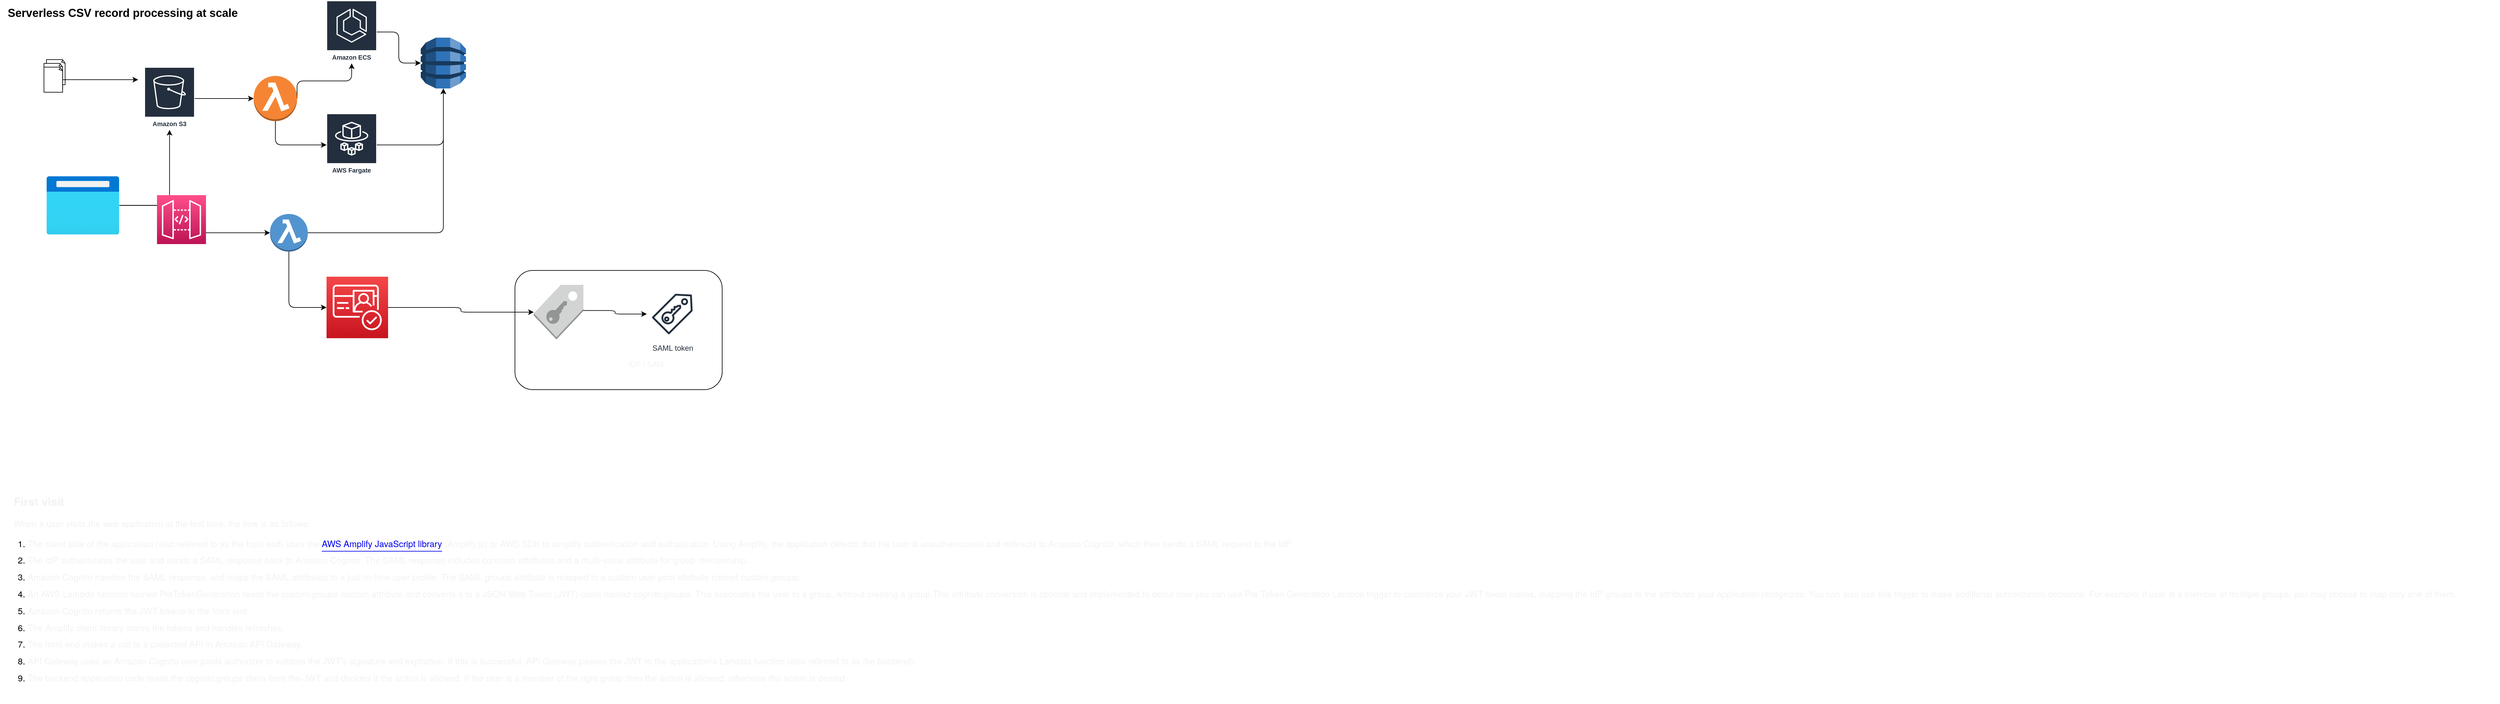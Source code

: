<mxfile>
    <diagram id="37RX6528LyiwZoB9N7dY" name="Page-1">
        <mxGraphModel dx="1812" dy="1054" grid="1" gridSize="10" guides="1" tooltips="1" connect="1" arrows="1" fold="1" page="1" pageScale="1" pageWidth="827" pageHeight="1169" math="0" shadow="0">
            <root>
                <mxCell id="0"/>
                <mxCell id="1" parent="0"/>
                <mxCell id="10" style="edgeStyle=none;html=1;entryX=0;entryY=0.5;entryDx=0;entryDy=0;entryPerimeter=0;" edge="1" parent="1" source="2" target="3">
                    <mxGeometry relative="1" as="geometry"/>
                </mxCell>
                <mxCell id="2" value="Amazon S3" style="sketch=0;outlineConnect=0;fontColor=#232F3E;gradientColor=none;strokeColor=#ffffff;fillColor=#232F3E;dashed=0;verticalLabelPosition=middle;verticalAlign=bottom;align=center;html=1;whiteSpace=wrap;fontSize=10;fontStyle=1;spacing=3;shape=mxgraph.aws4.productIcon;prIcon=mxgraph.aws4.s3;" vertex="1" parent="1">
                    <mxGeometry x="240" y="126" width="80" height="100" as="geometry"/>
                </mxCell>
                <mxCell id="12" style="edgeStyle=orthogonalEdgeStyle;html=1;exitX=0.5;exitY=1;exitDx=0;exitDy=0;exitPerimeter=0;" edge="1" parent="1" source="3" target="5">
                    <mxGeometry relative="1" as="geometry">
                        <mxPoint x="500" y="220" as="targetPoint"/>
                    </mxGeometry>
                </mxCell>
                <mxCell id="13" style="edgeStyle=elbowEdgeStyle;elbow=vertical;html=1;exitX=1;exitY=0.5;exitDx=0;exitDy=0;exitPerimeter=0;" edge="1" parent="1" source="3" target="4">
                    <mxGeometry relative="1" as="geometry"/>
                </mxCell>
                <mxCell id="3" value="" style="outlineConnect=0;dashed=0;verticalLabelPosition=bottom;verticalAlign=top;align=center;html=1;shape=mxgraph.aws3.lambda_function;fillColor=#F58534;gradientColor=none;" vertex="1" parent="1">
                    <mxGeometry x="414" y="140" width="69" height="72" as="geometry"/>
                </mxCell>
                <mxCell id="15" style="edgeStyle=orthogonalEdgeStyle;html=1;elbow=vertical;" edge="1" parent="1" source="4" target="14">
                    <mxGeometry relative="1" as="geometry"/>
                </mxCell>
                <mxCell id="4" value="Amazon ECS" style="sketch=0;outlineConnect=0;fontColor=#232F3E;gradientColor=none;strokeColor=#ffffff;fillColor=#232F3E;dashed=0;verticalLabelPosition=middle;verticalAlign=bottom;align=center;html=1;whiteSpace=wrap;fontSize=10;fontStyle=1;spacing=3;shape=mxgraph.aws4.productIcon;prIcon=mxgraph.aws4.ecs;" vertex="1" parent="1">
                    <mxGeometry x="530" y="20" width="80" height="100" as="geometry"/>
                </mxCell>
                <mxCell id="16" style="edgeStyle=orthogonalEdgeStyle;html=1;elbow=vertical;" edge="1" parent="1" source="5" target="14">
                    <mxGeometry relative="1" as="geometry"/>
                </mxCell>
                <mxCell id="5" value="AWS Fargate" style="sketch=0;outlineConnect=0;fontColor=#232F3E;gradientColor=none;strokeColor=#ffffff;fillColor=#232F3E;dashed=0;verticalLabelPosition=middle;verticalAlign=bottom;align=center;html=1;whiteSpace=wrap;fontSize=10;fontStyle=1;spacing=3;shape=mxgraph.aws4.productIcon;prIcon=mxgraph.aws4.fargate;" vertex="1" parent="1">
                    <mxGeometry x="530" y="200" width="80" height="100" as="geometry"/>
                </mxCell>
                <mxCell id="6" value="" style="whiteSpace=wrap;html=1;shape=mxgraph.basic.document" vertex="1" parent="1">
                    <mxGeometry x="84" y="114" width="30" height="40" as="geometry"/>
                </mxCell>
                <mxCell id="7" value="" style="whiteSpace=wrap;html=1;shape=mxgraph.basic.document" vertex="1" parent="1">
                    <mxGeometry x="80" y="120" width="30" height="40" as="geometry"/>
                </mxCell>
                <mxCell id="9" style="edgeStyle=none;html=1;exitX=1;exitY=0.5;exitDx=0;exitDy=0;exitPerimeter=0;" edge="1" parent="1" source="8">
                    <mxGeometry relative="1" as="geometry">
                        <mxPoint x="230" y="146" as="targetPoint"/>
                    </mxGeometry>
                </mxCell>
                <mxCell id="8" value="" style="whiteSpace=wrap;html=1;shape=mxgraph.basic.document" vertex="1" parent="1">
                    <mxGeometry x="80" y="126" width="30" height="40" as="geometry"/>
                </mxCell>
                <mxCell id="14" value="" style="outlineConnect=0;dashed=0;verticalLabelPosition=bottom;verticalAlign=top;align=center;html=1;shape=mxgraph.aws3.dynamo_db;fillColor=#2E73B8;gradientColor=none;" vertex="1" parent="1">
                    <mxGeometry x="680" y="79" width="72" height="81" as="geometry"/>
                </mxCell>
                <mxCell id="18" style="edgeStyle=orthogonalEdgeStyle;html=1;exitX=1;exitY=0.5;exitDx=0;exitDy=0;exitPerimeter=0;elbow=vertical;" edge="1" parent="1" source="17" target="14">
                    <mxGeometry relative="1" as="geometry"/>
                </mxCell>
                <mxCell id="25" style="edgeStyle=orthogonalEdgeStyle;html=1;exitX=0.5;exitY=1;exitDx=0;exitDy=0;exitPerimeter=0;entryX=0;entryY=0.5;entryDx=0;entryDy=0;entryPerimeter=0;fontColor=#f3f2f2;elbow=vertical;" edge="1" parent="1" source="17" target="24">
                    <mxGeometry relative="1" as="geometry"/>
                </mxCell>
                <mxCell id="17" value="" style="outlineConnect=0;dashed=0;verticalLabelPosition=bottom;verticalAlign=top;align=center;html=1;shape=mxgraph.aws3.lambda_function;fillColor=#5294CF;gradientColor=none;" vertex="1" parent="1">
                    <mxGeometry x="440" y="360" width="60" height="60" as="geometry"/>
                </mxCell>
                <mxCell id="20" style="edgeStyle=orthogonalEdgeStyle;html=1;elbow=vertical;" edge="1" parent="1" source="19" target="17">
                    <mxGeometry relative="1" as="geometry"/>
                </mxCell>
                <mxCell id="21" style="edgeStyle=orthogonalEdgeStyle;html=1;elbow=vertical;" edge="1" parent="1" source="19" target="2">
                    <mxGeometry relative="1" as="geometry"/>
                </mxCell>
                <mxCell id="19" value="" style="aspect=fixed;html=1;points=[];align=center;image;fontSize=12;image=img/lib/azure2/general/Browser.svg;" vertex="1" parent="1">
                    <mxGeometry x="84" y="300" width="116" height="92.8" as="geometry"/>
                </mxCell>
                <mxCell id="22" value="Serverless CSV record processing at scale&lt;br style=&quot;font-size: 18px;&quot;&gt;" style="text;html=1;align=center;verticalAlign=middle;resizable=0;points=[];autosize=1;strokeColor=none;fillColor=none;fontSize=18;fontStyle=1" vertex="1" parent="1">
                    <mxGeometry x="10" y="20" width="390" height="40" as="geometry"/>
                </mxCell>
                <mxCell id="23" value="&lt;h2 style=&quot;box-sizing: border-box; font-family: AmazonEmber, &amp;quot;Helvetica Neue&amp;quot;, Helvetica, Arial, sans-serif;&quot;&gt;&lt;font color=&quot;#f3f2f2&quot;&gt;First visit&lt;/font&gt;&lt;/h2&gt;&lt;p style=&quot;box-sizing: border-box; margin-top: 15px; margin-bottom: 15px; font-family: AmazonEmber, &amp;quot;Helvetica Neue&amp;quot;, Helvetica, Arial, sans-serif; font-size: 14px;&quot;&gt;&lt;font color=&quot;#f3f2f2&quot;&gt;When a user visits the web application at the first time, the flow is as follows:&lt;/font&gt;&lt;/p&gt;&lt;ol style=&quot;box-sizing: border-box; margin: 0px 0px 0px 2px; padding: 0px 0px 0px 20px; font-family: AmazonEmber, &amp;quot;Helvetica Neue&amp;quot;, Helvetica, Arial, sans-serif; font-size: 14px;&quot;&gt;&lt;li style=&quot;box-sizing: border-box; margin-bottom: 10px;&quot;&gt;&lt;font color=&quot;#f3f2f2&quot;&gt;The client side of the application (also referred to as the front end) uses the&amp;nbsp;&lt;a style=&quot;box-sizing: border-box; outline: 0px; background-color: transparent; text-underline-offset: 0.4rem;&quot; rel=&quot;noopener noreferrer&quot; target=&quot;_blank&quot; href=&quot;https://docs.aws.amazon.com/AmazonS3/latest/dev/using-aws-amplify.html&quot;&gt;AWS Amplify JavaScript library&lt;/a&gt;&amp;nbsp;(Amplify.js) or AWS SDK to simplify authentication and authorization. Using Amplify, the application detects that the user is unauthenticated and redirects to Amazon Cognito, which then sends a SAML request to the IdP.&lt;/font&gt;&lt;/li&gt;&lt;li style=&quot;box-sizing: border-box; margin-bottom: 10px;&quot;&gt;&lt;font color=&quot;#f3f2f2&quot;&gt;The IdP authenticates the user and sends a SAML response back to Amazon Cognito. The SAML response includes common attributes and a multi-value attribute for group membership.&lt;/font&gt;&lt;/li&gt;&lt;li style=&quot;box-sizing: border-box; margin-bottom: 10px;&quot;&gt;&lt;font color=&quot;#f3f2f2&quot;&gt;Amazon Cognito handles the SAML response, and maps the SAML attributes to a just-in-time user profile. The SAML&amp;nbsp;&lt;em style=&quot;box-sizing: border-box;&quot;&gt;groups&lt;/em&gt;&amp;nbsp;attribute is mapped to a custom user pool attribute named&amp;nbsp;&lt;em style=&quot;box-sizing: border-box;&quot;&gt;custom:groups&lt;/em&gt;.&lt;/font&gt;&lt;/li&gt;&lt;li style=&quot;box-sizing: border-box; margin-bottom: 10px;&quot;&gt;&lt;font color=&quot;#f3f2f2&quot;&gt;An AWS Lambda function named PreTokenGeneration reads the&amp;nbsp;&lt;em style=&quot;box-sizing: border-box;&quot;&gt;custom:groups&lt;/em&gt;&amp;nbsp;custom attribute and converts it to a JSON Web Token (JWT) claim named&amp;nbsp;&lt;em style=&quot;box-sizing: border-box;&quot;&gt;cognito:groups&lt;/em&gt;. This associates the user to a group, without creating a group.This attribute conversion is optional and implemented to demo how you can use Pre Token Generation Lambda trigger to customize your JWT token claims, mapping the IdP groups to the attributes your application recognizes. You can also use this trigger to make additional authorization decisions. For example, if user is a member of multiple groups, you may choose to map only one of them.&lt;/font&gt;&lt;/li&gt;&lt;li style=&quot;box-sizing: border-box; margin-bottom: 10px;&quot;&gt;&lt;font color=&quot;#f3f2f2&quot;&gt;Amazon Cognito returns the JWT tokens to the front end.&lt;/font&gt;&lt;/li&gt;&lt;li style=&quot;box-sizing: border-box; margin-bottom: 10px;&quot;&gt;&lt;font color=&quot;#f3f2f2&quot;&gt;The Amplify client library stores the tokens and handles refreshes.&lt;/font&gt;&lt;/li&gt;&lt;li style=&quot;box-sizing: border-box; margin-bottom: 10px;&quot;&gt;&lt;font color=&quot;#f3f2f2&quot;&gt;The front end makes a call to a protected API in Amazon API Gateway.&lt;/font&gt;&lt;/li&gt;&lt;li style=&quot;box-sizing: border-box; margin-bottom: 10px;&quot;&gt;&lt;font color=&quot;#f3f2f2&quot;&gt;API Gateway uses an Amazon Cognito user pools authorizer to validate the JWT’s signature and expiration. If this is successful, API Gateway passes the JWT to the application’s Lambda function (also referred to as the&amp;nbsp;&lt;em style=&quot;box-sizing: border-box;&quot;&gt;backend&lt;/em&gt;).&lt;/font&gt;&lt;/li&gt;&lt;li style=&quot;box-sizing: border-box; margin-bottom: 0px;&quot;&gt;&lt;font color=&quot;#f3f2f2&quot;&gt;The backend application code reads the&amp;nbsp;&lt;em style=&quot;box-sizing: border-box;&quot;&gt;cognito:groups&lt;/em&gt;&amp;nbsp;claim from the JWT and decides if the action is allowed. If the user is a member of the right group then the action is allowed, otherwise the action is denied.&lt;/font&gt;&lt;/li&gt;&lt;/ol&gt;" style="text;html=1;align=left;verticalAlign=middle;resizable=0;points=[];autosize=1;strokeColor=none;fillColor=none;" vertex="1" parent="1">
                    <mxGeometry x="30" y="760" width="3960" height="380" as="geometry"/>
                </mxCell>
                <mxCell id="28" style="edgeStyle=orthogonalEdgeStyle;html=1;exitX=1;exitY=0.5;exitDx=0;exitDy=0;exitPerimeter=0;fontColor=#f3f2f2;elbow=vertical;" edge="1" parent="1" source="24" target="27">
                    <mxGeometry relative="1" as="geometry"/>
                </mxCell>
                <mxCell id="24" value="" style="sketch=0;points=[[0,0,0],[0.25,0,0],[0.5,0,0],[0.75,0,0],[1,0,0],[0,1,0],[0.25,1,0],[0.5,1,0],[0.75,1,0],[1,1,0],[0,0.25,0],[0,0.5,0],[0,0.75,0],[1,0.25,0],[1,0.5,0],[1,0.75,0]];outlineConnect=0;fontColor=#232F3E;gradientColor=#F54749;gradientDirection=north;fillColor=#C7131F;strokeColor=#ffffff;dashed=0;verticalLabelPosition=bottom;verticalAlign=top;align=center;html=1;fontSize=12;fontStyle=0;aspect=fixed;shape=mxgraph.aws4.resourceIcon;resIcon=mxgraph.aws4.cognito;" vertex="1" parent="1">
                    <mxGeometry x="530" y="460" width="98" height="98" as="geometry"/>
                </mxCell>
                <mxCell id="26" value="SAML token" style="sketch=0;outlineConnect=0;fontColor=#232F3E;gradientColor=none;strokeColor=#232F3E;fillColor=#ffffff;dashed=0;verticalLabelPosition=bottom;verticalAlign=top;align=center;html=1;fontSize=12;fontStyle=0;aspect=fixed;shape=mxgraph.aws4.resourceIcon;resIcon=mxgraph.aws4.saml_token;" vertex="1" parent="1">
                    <mxGeometry x="1040" y="479" width="81" height="81" as="geometry"/>
                </mxCell>
                <mxCell id="29" style="edgeStyle=orthogonalEdgeStyle;html=1;exitX=1;exitY=0.47;exitDx=0;exitDy=0;exitPerimeter=0;fontColor=#f3f2f2;elbow=vertical;" edge="1" parent="1" source="27" target="26">
                    <mxGeometry relative="1" as="geometry"/>
                </mxCell>
                <mxCell id="27" value="" style="outlineConnect=0;dashed=0;verticalLabelPosition=bottom;verticalAlign=top;align=center;html=1;shape=mxgraph.aws3.saml_token;fillColor=#D2D3D3;gradientColor=none;fontColor=#f3f2f2;" vertex="1" parent="1">
                    <mxGeometry x="860" y="473" width="79" height="87" as="geometry"/>
                </mxCell>
                <mxCell id="30" value="IDP / SAM:" style="text;html=1;align=center;verticalAlign=middle;resizable=0;points=[];autosize=1;strokeColor=none;fillColor=none;fontColor=#f3f2f2;" vertex="1" parent="1">
                    <mxGeometry x="1000" y="585" width="80" height="30" as="geometry"/>
                </mxCell>
                <mxCell id="31" value="" style="rounded=1;whiteSpace=wrap;html=1;fontColor=#f3f2f2;fillColor=none;" vertex="1" parent="1">
                    <mxGeometry x="830" y="450" width="330" height="190" as="geometry"/>
                </mxCell>
                <mxCell id="32" value="" style="sketch=0;points=[[0,0,0],[0.25,0,0],[0.5,0,0],[0.75,0,0],[1,0,0],[0,1,0],[0.25,1,0],[0.5,1,0],[0.75,1,0],[1,1,0],[0,0.25,0],[0,0.5,0],[0,0.75,0],[1,0.25,0],[1,0.5,0],[1,0.75,0]];outlineConnect=0;fontColor=#232F3E;gradientColor=#FF4F8B;gradientDirection=north;fillColor=#BC1356;strokeColor=#ffffff;dashed=0;verticalLabelPosition=bottom;verticalAlign=top;align=center;html=1;fontSize=12;fontStyle=0;aspect=fixed;shape=mxgraph.aws4.resourceIcon;resIcon=mxgraph.aws4.api_gateway;" vertex="1" parent="1">
                    <mxGeometry x="260" y="330" width="78" height="78" as="geometry"/>
                </mxCell>
            </root>
        </mxGraphModel>
    </diagram>
</mxfile>